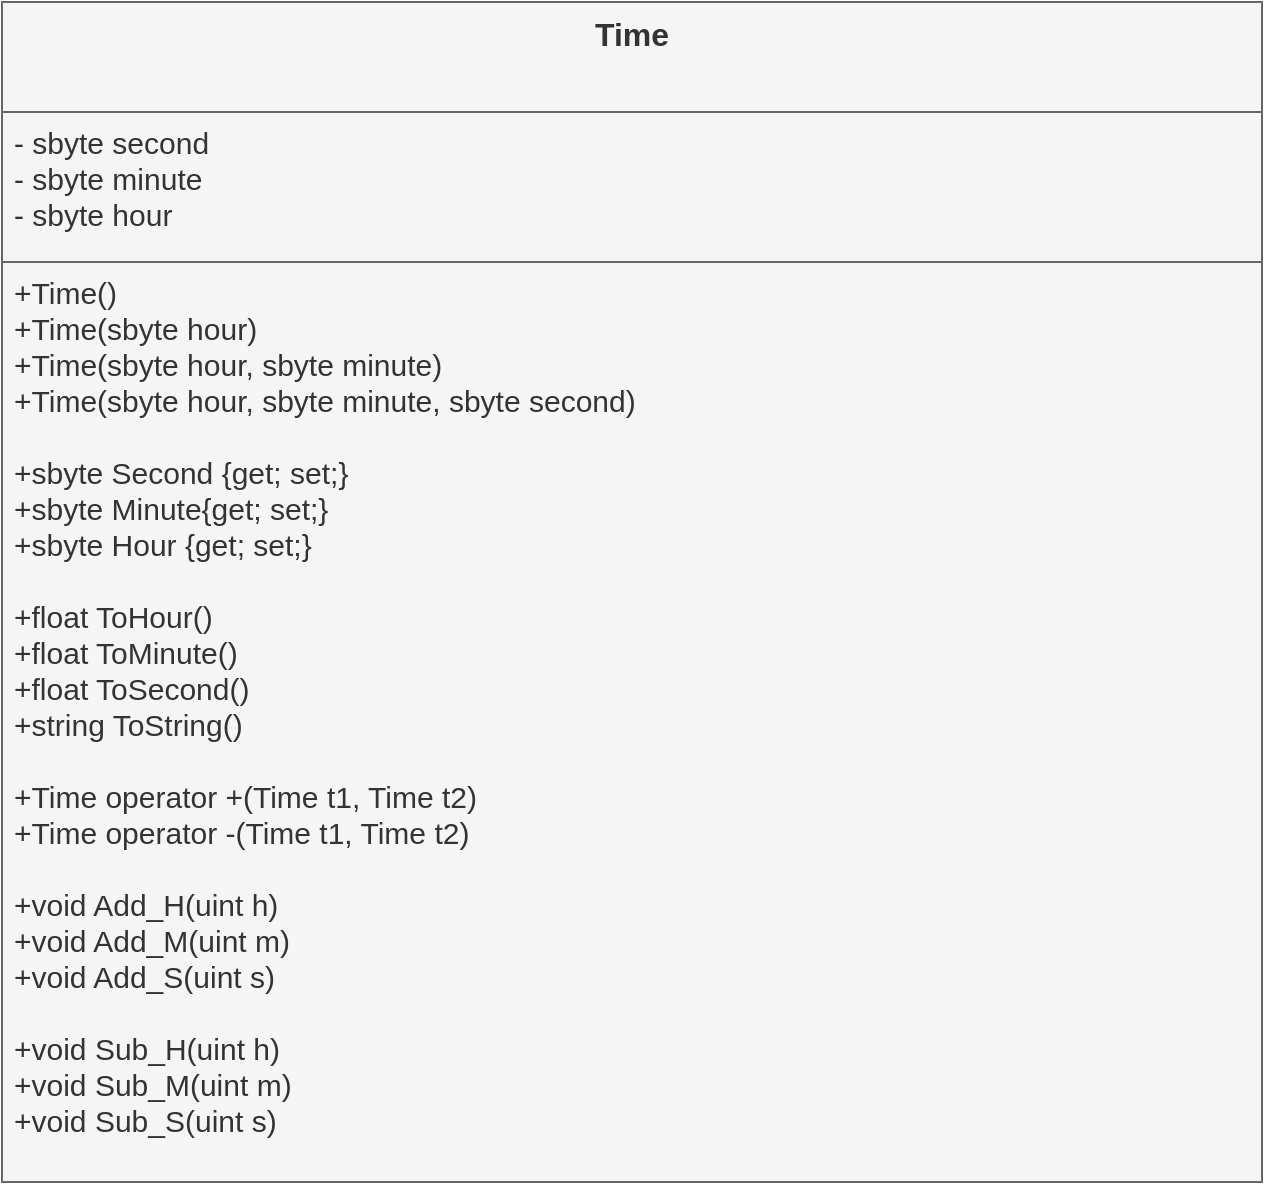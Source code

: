 <mxfile version="13.1.3" type="device"><diagram id="ZKTZcJox1N7iYcyeV3xN" name="Страница 1"><mxGraphModel dx="1422" dy="713" grid="1" gridSize="10" guides="1" tooltips="1" connect="1" arrows="1" fold="1" page="1" pageScale="1" pageWidth="827" pageHeight="1169" math="0" shadow="0"><root><mxCell id="0"/><mxCell id="1" parent="0"/><mxCell id="ArfyusgmaDKLLZGKEfnC-1" value="Time" style="swimlane;fontStyle=1;align=center;verticalAlign=top;childLayout=stackLayout;horizontal=1;startSize=55;horizontalStack=0;resizeParent=1;resizeParentMax=0;resizeLast=0;collapsible=1;marginBottom=0;fontSize=16;strokeWidth=1;fillColor=#f5f5f5;strokeColor=#666666;fontColor=#333333;" parent="1" vertex="1"><mxGeometry x="100" width="630" height="590" as="geometry"/></mxCell><mxCell id="ArfyusgmaDKLLZGKEfnC-2" value="- sbyte second&#10;- sbyte minute&#10;- sbyte hour" style="text;align=left;verticalAlign=top;spacingLeft=4;spacingRight=4;overflow=hidden;rotatable=0;points=[[0,0.5],[1,0.5]];portConstraint=eastwest;fontSize=15;labelBackgroundColor=none;fillColor=#f5f5f5;strokeColor=#666666;fontColor=#333333;" parent="ArfyusgmaDKLLZGKEfnC-1" vertex="1"><mxGeometry y="55" width="630" height="75" as="geometry"/></mxCell><mxCell id="ArfyusgmaDKLLZGKEfnC-4" value="+Time()&lt;br style=&quot;font-size: 15px&quot;&gt;+Time(sbyte hour)&lt;br style=&quot;font-size: 15px&quot;&gt;+Time(sbyte hour, sbyte minute)&lt;br style=&quot;font-size: 15px&quot;&gt;+Time(sbyte hour, sbyte minute, sbyte second)&lt;br&gt;&lt;br&gt;+sbyte Second {get; set;}&lt;br&gt;+sbyte Minute{get; set;}&lt;br&gt;+sbyte Hour {get; set;}&lt;br&gt;&lt;br&gt;+float ToHour()&lt;br&gt;+float ToMinute()&lt;br&gt;+float ToSecond()&lt;br&gt;+string ToString()&lt;br&gt;&lt;br&gt;+Time operator +(Time t1, Time t2)&lt;br&gt;+Time operator -(Time t1, Time t2)&lt;br&gt;&lt;br&gt;+void Add_H(uint h)&lt;br&gt;+void Add_M(uint m)&lt;br&gt;+void Add_S(uint s)&lt;br&gt;&lt;br&gt;+void Sub_H(uint h)&lt;br&gt;+void Sub_M(uint m)&lt;br&gt;+void Sub_S(uint s)" style="text;align=left;verticalAlign=top;spacingLeft=4;spacingRight=4;overflow=hidden;rotatable=0;points=[[0,0.5],[1,0.5]];portConstraint=eastwest;fontSize=15;labelBackgroundColor=none;labelBorderColor=none;html=1;whiteSpace=wrap;fontStyle=0;gradientDirection=south;fillColor=#f5f5f5;strokeColor=#666666;fontColor=#333333;" parent="ArfyusgmaDKLLZGKEfnC-1" vertex="1"><mxGeometry y="130" width="630" height="460" as="geometry"/></mxCell></root></mxGraphModel></diagram></mxfile>